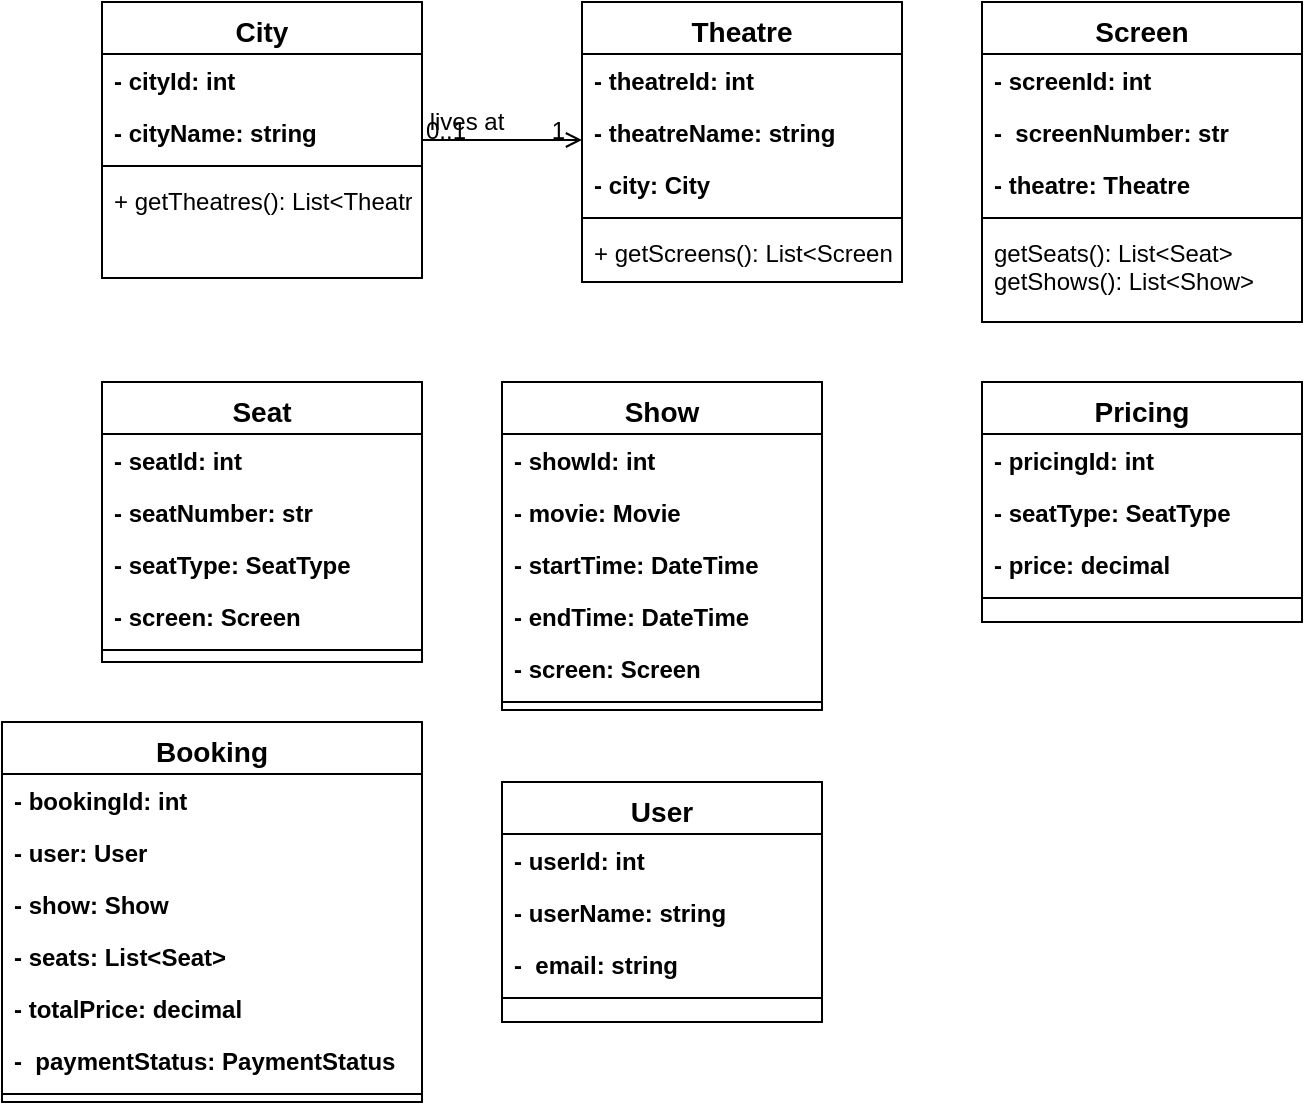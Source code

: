 <mxfile version="24.7.6">
  <diagram id="C5RBs43oDa-KdzZeNtuy" name="Page-1">
    <mxGraphModel dx="1050" dy="557" grid="1" gridSize="10" guides="1" tooltips="1" connect="1" arrows="1" fold="1" page="1" pageScale="1" pageWidth="827" pageHeight="1169" math="0" shadow="0">
      <root>
        <mxCell id="WIyWlLk6GJQsqaUBKTNV-0" />
        <mxCell id="WIyWlLk6GJQsqaUBKTNV-1" parent="WIyWlLk6GJQsqaUBKTNV-0" />
        <mxCell id="zkfFHV4jXpPFQw0GAbJ--0" value="City        " style="swimlane;fontStyle=1;align=center;verticalAlign=top;childLayout=stackLayout;horizontal=1;startSize=26;horizontalStack=0;resizeParent=1;resizeLast=0;collapsible=1;marginBottom=0;rounded=0;shadow=0;strokeWidth=1;fontSize=14;" parent="WIyWlLk6GJQsqaUBKTNV-1" vertex="1">
          <mxGeometry x="140" y="100" width="160" height="138" as="geometry">
            <mxRectangle x="230" y="140" width="160" height="26" as="alternateBounds" />
          </mxGeometry>
        </mxCell>
        <mxCell id="zkfFHV4jXpPFQw0GAbJ--1" value="- cityId: int" style="text;align=left;verticalAlign=top;spacingLeft=4;spacingRight=4;overflow=hidden;rotatable=0;points=[[0,0.5],[1,0.5]];portConstraint=eastwest;fontStyle=1" parent="zkfFHV4jXpPFQw0GAbJ--0" vertex="1">
          <mxGeometry y="26" width="160" height="26" as="geometry" />
        </mxCell>
        <mxCell id="zkfFHV4jXpPFQw0GAbJ--2" value="- cityName: string" style="text;align=left;verticalAlign=top;spacingLeft=4;spacingRight=4;overflow=hidden;rotatable=0;points=[[0,0.5],[1,0.5]];portConstraint=eastwest;rounded=0;shadow=0;html=0;fontStyle=1" parent="zkfFHV4jXpPFQw0GAbJ--0" vertex="1">
          <mxGeometry y="52" width="160" height="26" as="geometry" />
        </mxCell>
        <mxCell id="zkfFHV4jXpPFQw0GAbJ--4" value="" style="line;html=1;strokeWidth=1;align=left;verticalAlign=middle;spacingTop=-1;spacingLeft=3;spacingRight=3;rotatable=0;labelPosition=right;points=[];portConstraint=eastwest;" parent="zkfFHV4jXpPFQw0GAbJ--0" vertex="1">
          <mxGeometry y="78" width="160" height="8" as="geometry" />
        </mxCell>
        <mxCell id="zkfFHV4jXpPFQw0GAbJ--5" value="+ getTheatres(): List&lt;Theatre&gt;" style="text;align=left;verticalAlign=top;spacingLeft=4;spacingRight=4;overflow=hidden;rotatable=0;points=[[0,0.5],[1,0.5]];portConstraint=eastwest;" parent="zkfFHV4jXpPFQw0GAbJ--0" vertex="1">
          <mxGeometry y="86" width="160" height="26" as="geometry" />
        </mxCell>
        <mxCell id="zkfFHV4jXpPFQw0GAbJ--17" value="Theatre        " style="swimlane;fontStyle=1;align=center;verticalAlign=top;childLayout=stackLayout;horizontal=1;startSize=26;horizontalStack=0;resizeParent=1;resizeLast=0;collapsible=1;marginBottom=0;rounded=0;shadow=0;strokeWidth=1;fontSize=14;" parent="WIyWlLk6GJQsqaUBKTNV-1" vertex="1">
          <mxGeometry x="380" y="100" width="160" height="140" as="geometry">
            <mxRectangle x="550" y="140" width="160" height="26" as="alternateBounds" />
          </mxGeometry>
        </mxCell>
        <mxCell id="zkfFHV4jXpPFQw0GAbJ--18" value="- theatreId: int" style="text;align=left;verticalAlign=top;spacingLeft=4;spacingRight=4;overflow=hidden;rotatable=0;points=[[0,0.5],[1,0.5]];portConstraint=eastwest;fontStyle=1" parent="zkfFHV4jXpPFQw0GAbJ--17" vertex="1">
          <mxGeometry y="26" width="160" height="26" as="geometry" />
        </mxCell>
        <mxCell id="zkfFHV4jXpPFQw0GAbJ--19" value="- theatreName: string" style="text;align=left;verticalAlign=top;spacingLeft=4;spacingRight=4;overflow=hidden;rotatable=0;points=[[0,0.5],[1,0.5]];portConstraint=eastwest;rounded=0;shadow=0;html=0;fontStyle=1" parent="zkfFHV4jXpPFQw0GAbJ--17" vertex="1">
          <mxGeometry y="52" width="160" height="26" as="geometry" />
        </mxCell>
        <mxCell id="zkfFHV4jXpPFQw0GAbJ--20" value="- city: City" style="text;align=left;verticalAlign=top;spacingLeft=4;spacingRight=4;overflow=hidden;rotatable=0;points=[[0,0.5],[1,0.5]];portConstraint=eastwest;rounded=0;shadow=0;html=0;fontStyle=1" parent="zkfFHV4jXpPFQw0GAbJ--17" vertex="1">
          <mxGeometry y="78" width="160" height="26" as="geometry" />
        </mxCell>
        <mxCell id="zkfFHV4jXpPFQw0GAbJ--23" value="" style="line;html=1;strokeWidth=1;align=left;verticalAlign=middle;spacingTop=-1;spacingLeft=3;spacingRight=3;rotatable=0;labelPosition=right;points=[];portConstraint=eastwest;" parent="zkfFHV4jXpPFQw0GAbJ--17" vertex="1">
          <mxGeometry y="104" width="160" height="8" as="geometry" />
        </mxCell>
        <mxCell id="zkfFHV4jXpPFQw0GAbJ--24" value="+ getScreens(): List&lt;Screen&gt;" style="text;align=left;verticalAlign=top;spacingLeft=4;spacingRight=4;overflow=hidden;rotatable=0;points=[[0,0.5],[1,0.5]];portConstraint=eastwest;" parent="zkfFHV4jXpPFQw0GAbJ--17" vertex="1">
          <mxGeometry y="112" width="160" height="26" as="geometry" />
        </mxCell>
        <mxCell id="zkfFHV4jXpPFQw0GAbJ--26" value="" style="endArrow=open;shadow=0;strokeWidth=1;rounded=0;curved=0;endFill=1;edgeStyle=elbowEdgeStyle;elbow=vertical;" parent="WIyWlLk6GJQsqaUBKTNV-1" source="zkfFHV4jXpPFQw0GAbJ--0" target="zkfFHV4jXpPFQw0GAbJ--17" edge="1">
          <mxGeometry x="0.5" y="41" relative="1" as="geometry">
            <mxPoint x="300" y="172" as="sourcePoint" />
            <mxPoint x="460" y="172" as="targetPoint" />
            <mxPoint x="-40" y="32" as="offset" />
          </mxGeometry>
        </mxCell>
        <mxCell id="zkfFHV4jXpPFQw0GAbJ--27" value="0..1" style="resizable=0;align=left;verticalAlign=bottom;labelBackgroundColor=none;fontSize=12;" parent="zkfFHV4jXpPFQw0GAbJ--26" connectable="0" vertex="1">
          <mxGeometry x="-1" relative="1" as="geometry">
            <mxPoint y="4" as="offset" />
          </mxGeometry>
        </mxCell>
        <mxCell id="zkfFHV4jXpPFQw0GAbJ--28" value="1" style="resizable=0;align=right;verticalAlign=bottom;labelBackgroundColor=none;fontSize=12;" parent="zkfFHV4jXpPFQw0GAbJ--26" connectable="0" vertex="1">
          <mxGeometry x="1" relative="1" as="geometry">
            <mxPoint x="-7" y="4" as="offset" />
          </mxGeometry>
        </mxCell>
        <mxCell id="zkfFHV4jXpPFQw0GAbJ--29" value="lives at" style="text;html=1;resizable=0;points=[];;align=center;verticalAlign=middle;labelBackgroundColor=none;rounded=0;shadow=0;strokeWidth=1;fontSize=12;" parent="zkfFHV4jXpPFQw0GAbJ--26" vertex="1" connectable="0">
          <mxGeometry x="0.5" y="49" relative="1" as="geometry">
            <mxPoint x="-38" y="40" as="offset" />
          </mxGeometry>
        </mxCell>
        <mxCell id="J8RJq0_Uol7vgu5N-S-F-0" value="Screen                " style="swimlane;fontStyle=1;align=center;verticalAlign=top;childLayout=stackLayout;horizontal=1;startSize=26;horizontalStack=0;resizeParent=1;resizeLast=0;collapsible=1;marginBottom=0;rounded=0;shadow=0;strokeWidth=1;fontSize=14;" vertex="1" parent="WIyWlLk6GJQsqaUBKTNV-1">
          <mxGeometry x="580" y="100" width="160" height="160" as="geometry">
            <mxRectangle x="550" y="140" width="160" height="26" as="alternateBounds" />
          </mxGeometry>
        </mxCell>
        <mxCell id="J8RJq0_Uol7vgu5N-S-F-1" value="- screenId: int " style="text;align=left;verticalAlign=top;spacingLeft=4;spacingRight=4;overflow=hidden;rotatable=0;points=[[0,0.5],[1,0.5]];portConstraint=eastwest;fontStyle=1" vertex="1" parent="J8RJq0_Uol7vgu5N-S-F-0">
          <mxGeometry y="26" width="160" height="26" as="geometry" />
        </mxCell>
        <mxCell id="J8RJq0_Uol7vgu5N-S-F-2" value="-  screenNumber: str" style="text;align=left;verticalAlign=top;spacingLeft=4;spacingRight=4;overflow=hidden;rotatable=0;points=[[0,0.5],[1,0.5]];portConstraint=eastwest;rounded=0;shadow=0;html=0;fontStyle=1" vertex="1" parent="J8RJq0_Uol7vgu5N-S-F-0">
          <mxGeometry y="52" width="160" height="26" as="geometry" />
        </mxCell>
        <mxCell id="J8RJq0_Uol7vgu5N-S-F-3" value="- theatre: Theatre" style="text;align=left;verticalAlign=top;spacingLeft=4;spacingRight=4;overflow=hidden;rotatable=0;points=[[0,0.5],[1,0.5]];portConstraint=eastwest;rounded=0;shadow=0;html=0;fontStyle=1" vertex="1" parent="J8RJq0_Uol7vgu5N-S-F-0">
          <mxGeometry y="78" width="160" height="26" as="geometry" />
        </mxCell>
        <mxCell id="J8RJq0_Uol7vgu5N-S-F-4" value="" style="line;html=1;strokeWidth=1;align=left;verticalAlign=middle;spacingTop=-1;spacingLeft=3;spacingRight=3;rotatable=0;labelPosition=right;points=[];portConstraint=eastwest;" vertex="1" parent="J8RJq0_Uol7vgu5N-S-F-0">
          <mxGeometry y="104" width="160" height="8" as="geometry" />
        </mxCell>
        <mxCell id="J8RJq0_Uol7vgu5N-S-F-5" value="getSeats(): List&lt;Seat&gt;&#xa;getShows(): List&lt;Show&gt;" style="text;align=left;verticalAlign=top;spacingLeft=4;spacingRight=4;overflow=hidden;rotatable=0;points=[[0,0.5],[1,0.5]];portConstraint=eastwest;" vertex="1" parent="J8RJq0_Uol7vgu5N-S-F-0">
          <mxGeometry y="112" width="160" height="48" as="geometry" />
        </mxCell>
        <mxCell id="J8RJq0_Uol7vgu5N-S-F-6" value="Seat               " style="swimlane;fontStyle=1;align=center;verticalAlign=top;childLayout=stackLayout;horizontal=1;startSize=26;horizontalStack=0;resizeParent=1;resizeLast=0;collapsible=1;marginBottom=0;rounded=0;shadow=0;strokeWidth=1;fontSize=14;" vertex="1" parent="WIyWlLk6GJQsqaUBKTNV-1">
          <mxGeometry x="140" y="290" width="160" height="140" as="geometry">
            <mxRectangle x="550" y="140" width="160" height="26" as="alternateBounds" />
          </mxGeometry>
        </mxCell>
        <mxCell id="J8RJq0_Uol7vgu5N-S-F-7" value="- seatId: int " style="text;align=left;verticalAlign=top;spacingLeft=4;spacingRight=4;overflow=hidden;rotatable=0;points=[[0,0.5],[1,0.5]];portConstraint=eastwest;fontStyle=1" vertex="1" parent="J8RJq0_Uol7vgu5N-S-F-6">
          <mxGeometry y="26" width="160" height="26" as="geometry" />
        </mxCell>
        <mxCell id="J8RJq0_Uol7vgu5N-S-F-8" value="- seatNumber: str" style="text;align=left;verticalAlign=top;spacingLeft=4;spacingRight=4;overflow=hidden;rotatable=0;points=[[0,0.5],[1,0.5]];portConstraint=eastwest;rounded=0;shadow=0;html=0;fontStyle=1" vertex="1" parent="J8RJq0_Uol7vgu5N-S-F-6">
          <mxGeometry y="52" width="160" height="26" as="geometry" />
        </mxCell>
        <mxCell id="J8RJq0_Uol7vgu5N-S-F-9" value="- seatType: SeatType" style="text;align=left;verticalAlign=top;spacingLeft=4;spacingRight=4;overflow=hidden;rotatable=0;points=[[0,0.5],[1,0.5]];portConstraint=eastwest;rounded=0;shadow=0;html=0;fontStyle=1" vertex="1" parent="J8RJq0_Uol7vgu5N-S-F-6">
          <mxGeometry y="78" width="160" height="26" as="geometry" />
        </mxCell>
        <mxCell id="J8RJq0_Uol7vgu5N-S-F-12" value="- screen: Screen" style="text;align=left;verticalAlign=top;spacingLeft=4;spacingRight=4;overflow=hidden;rotatable=0;points=[[0,0.5],[1,0.5]];portConstraint=eastwest;rounded=0;shadow=0;html=0;fontStyle=1" vertex="1" parent="J8RJq0_Uol7vgu5N-S-F-6">
          <mxGeometry y="104" width="160" height="26" as="geometry" />
        </mxCell>
        <mxCell id="J8RJq0_Uol7vgu5N-S-F-10" value="" style="line;html=1;strokeWidth=1;align=left;verticalAlign=middle;spacingTop=-1;spacingLeft=3;spacingRight=3;rotatable=0;labelPosition=right;points=[];portConstraint=eastwest;" vertex="1" parent="J8RJq0_Uol7vgu5N-S-F-6">
          <mxGeometry y="130" width="160" height="8" as="geometry" />
        </mxCell>
        <mxCell id="J8RJq0_Uol7vgu5N-S-F-13" value="Show                       " style="swimlane;fontStyle=1;align=center;verticalAlign=top;childLayout=stackLayout;horizontal=1;startSize=26;horizontalStack=0;resizeParent=1;resizeLast=0;collapsible=1;marginBottom=0;rounded=0;shadow=0;strokeWidth=1;fontSize=14;" vertex="1" parent="WIyWlLk6GJQsqaUBKTNV-1">
          <mxGeometry x="340" y="290" width="160" height="164" as="geometry">
            <mxRectangle x="550" y="140" width="160" height="26" as="alternateBounds" />
          </mxGeometry>
        </mxCell>
        <mxCell id="J8RJq0_Uol7vgu5N-S-F-14" value="- showId: int " style="text;align=left;verticalAlign=top;spacingLeft=4;spacingRight=4;overflow=hidden;rotatable=0;points=[[0,0.5],[1,0.5]];portConstraint=eastwest;fontStyle=1" vertex="1" parent="J8RJq0_Uol7vgu5N-S-F-13">
          <mxGeometry y="26" width="160" height="26" as="geometry" />
        </mxCell>
        <mxCell id="J8RJq0_Uol7vgu5N-S-F-15" value="- movie: Movie " style="text;align=left;verticalAlign=top;spacingLeft=4;spacingRight=4;overflow=hidden;rotatable=0;points=[[0,0.5],[1,0.5]];portConstraint=eastwest;rounded=0;shadow=0;html=0;fontStyle=1" vertex="1" parent="J8RJq0_Uol7vgu5N-S-F-13">
          <mxGeometry y="52" width="160" height="26" as="geometry" />
        </mxCell>
        <mxCell id="J8RJq0_Uol7vgu5N-S-F-16" value="- startTime: DateTime" style="text;align=left;verticalAlign=top;spacingLeft=4;spacingRight=4;overflow=hidden;rotatable=0;points=[[0,0.5],[1,0.5]];portConstraint=eastwest;rounded=0;shadow=0;html=0;fontStyle=1" vertex="1" parent="J8RJq0_Uol7vgu5N-S-F-13">
          <mxGeometry y="78" width="160" height="26" as="geometry" />
        </mxCell>
        <mxCell id="J8RJq0_Uol7vgu5N-S-F-18" value="- endTime: DateTime" style="text;align=left;verticalAlign=top;spacingLeft=4;spacingRight=4;overflow=hidden;rotatable=0;points=[[0,0.5],[1,0.5]];portConstraint=eastwest;rounded=0;shadow=0;html=0;fontStyle=1" vertex="1" parent="J8RJq0_Uol7vgu5N-S-F-13">
          <mxGeometry y="104" width="160" height="26" as="geometry" />
        </mxCell>
        <mxCell id="J8RJq0_Uol7vgu5N-S-F-19" value="- screen: Screen" style="text;align=left;verticalAlign=top;spacingLeft=4;spacingRight=4;overflow=hidden;rotatable=0;points=[[0,0.5],[1,0.5]];portConstraint=eastwest;rounded=0;shadow=0;html=0;fontStyle=1" vertex="1" parent="J8RJq0_Uol7vgu5N-S-F-13">
          <mxGeometry y="130" width="160" height="26" as="geometry" />
        </mxCell>
        <mxCell id="J8RJq0_Uol7vgu5N-S-F-17" value="" style="line;html=1;strokeWidth=1;align=left;verticalAlign=middle;spacingTop=-1;spacingLeft=3;spacingRight=3;rotatable=0;labelPosition=right;points=[];portConstraint=eastwest;" vertex="1" parent="J8RJq0_Uol7vgu5N-S-F-13">
          <mxGeometry y="156" width="160" height="8" as="geometry" />
        </mxCell>
        <mxCell id="J8RJq0_Uol7vgu5N-S-F-20" value="Pricing                             " style="swimlane;fontStyle=1;align=center;verticalAlign=top;childLayout=stackLayout;horizontal=1;startSize=26;horizontalStack=0;resizeParent=1;resizeLast=0;collapsible=1;marginBottom=0;rounded=0;shadow=0;strokeWidth=1;fontSize=14;" vertex="1" parent="WIyWlLk6GJQsqaUBKTNV-1">
          <mxGeometry x="580" y="290" width="160" height="120" as="geometry">
            <mxRectangle x="550" y="140" width="160" height="26" as="alternateBounds" />
          </mxGeometry>
        </mxCell>
        <mxCell id="J8RJq0_Uol7vgu5N-S-F-21" value="- pricingId: int " style="text;align=left;verticalAlign=top;spacingLeft=4;spacingRight=4;overflow=hidden;rotatable=0;points=[[0,0.5],[1,0.5]];portConstraint=eastwest;fontStyle=1" vertex="1" parent="J8RJq0_Uol7vgu5N-S-F-20">
          <mxGeometry y="26" width="160" height="26" as="geometry" />
        </mxCell>
        <mxCell id="J8RJq0_Uol7vgu5N-S-F-22" value="- seatType: SeatType" style="text;align=left;verticalAlign=top;spacingLeft=4;spacingRight=4;overflow=hidden;rotatable=0;points=[[0,0.5],[1,0.5]];portConstraint=eastwest;rounded=0;shadow=0;html=0;fontStyle=1" vertex="1" parent="J8RJq0_Uol7vgu5N-S-F-20">
          <mxGeometry y="52" width="160" height="26" as="geometry" />
        </mxCell>
        <mxCell id="J8RJq0_Uol7vgu5N-S-F-23" value="- price: decimal " style="text;align=left;verticalAlign=top;spacingLeft=4;spacingRight=4;overflow=hidden;rotatable=0;points=[[0,0.5],[1,0.5]];portConstraint=eastwest;rounded=0;shadow=0;html=0;fontStyle=1" vertex="1" parent="J8RJq0_Uol7vgu5N-S-F-20">
          <mxGeometry y="78" width="160" height="26" as="geometry" />
        </mxCell>
        <mxCell id="J8RJq0_Uol7vgu5N-S-F-26" value="" style="line;html=1;strokeWidth=1;align=left;verticalAlign=middle;spacingTop=-1;spacingLeft=3;spacingRight=3;rotatable=0;labelPosition=right;points=[];portConstraint=eastwest;" vertex="1" parent="J8RJq0_Uol7vgu5N-S-F-20">
          <mxGeometry y="104" width="160" height="8" as="geometry" />
        </mxCell>
        <mxCell id="J8RJq0_Uol7vgu5N-S-F-27" value="Booking                               " style="swimlane;fontStyle=1;align=center;verticalAlign=top;childLayout=stackLayout;horizontal=1;startSize=26;horizontalStack=0;resizeParent=1;resizeLast=0;collapsible=1;marginBottom=0;rounded=0;shadow=0;strokeWidth=1;fontSize=14;" vertex="1" parent="WIyWlLk6GJQsqaUBKTNV-1">
          <mxGeometry x="90" y="460" width="210" height="190" as="geometry">
            <mxRectangle x="550" y="140" width="160" height="26" as="alternateBounds" />
          </mxGeometry>
        </mxCell>
        <mxCell id="J8RJq0_Uol7vgu5N-S-F-28" value="- bookingId: int" style="text;align=left;verticalAlign=top;spacingLeft=4;spacingRight=4;overflow=hidden;rotatable=0;points=[[0,0.5],[1,0.5]];portConstraint=eastwest;fontStyle=1" vertex="1" parent="J8RJq0_Uol7vgu5N-S-F-27">
          <mxGeometry y="26" width="210" height="26" as="geometry" />
        </mxCell>
        <mxCell id="J8RJq0_Uol7vgu5N-S-F-29" value="- user: User " style="text;align=left;verticalAlign=top;spacingLeft=4;spacingRight=4;overflow=hidden;rotatable=0;points=[[0,0.5],[1,0.5]];portConstraint=eastwest;rounded=0;shadow=0;html=0;fontStyle=1" vertex="1" parent="J8RJq0_Uol7vgu5N-S-F-27">
          <mxGeometry y="52" width="210" height="26" as="geometry" />
        </mxCell>
        <mxCell id="J8RJq0_Uol7vgu5N-S-F-30" value="- show: Show " style="text;align=left;verticalAlign=top;spacingLeft=4;spacingRight=4;overflow=hidden;rotatable=0;points=[[0,0.5],[1,0.5]];portConstraint=eastwest;rounded=0;shadow=0;html=0;fontStyle=1" vertex="1" parent="J8RJq0_Uol7vgu5N-S-F-27">
          <mxGeometry y="78" width="210" height="26" as="geometry" />
        </mxCell>
        <mxCell id="J8RJq0_Uol7vgu5N-S-F-31" value="- seats: List&lt;Seat&gt;" style="text;align=left;verticalAlign=top;spacingLeft=4;spacingRight=4;overflow=hidden;rotatable=0;points=[[0,0.5],[1,0.5]];portConstraint=eastwest;rounded=0;shadow=0;html=0;fontStyle=1" vertex="1" parent="J8RJq0_Uol7vgu5N-S-F-27">
          <mxGeometry y="104" width="210" height="26" as="geometry" />
        </mxCell>
        <mxCell id="J8RJq0_Uol7vgu5N-S-F-32" value="- totalPrice: decimal" style="text;align=left;verticalAlign=top;spacingLeft=4;spacingRight=4;overflow=hidden;rotatable=0;points=[[0,0.5],[1,0.5]];portConstraint=eastwest;rounded=0;shadow=0;html=0;fontStyle=1" vertex="1" parent="J8RJq0_Uol7vgu5N-S-F-27">
          <mxGeometry y="130" width="210" height="26" as="geometry" />
        </mxCell>
        <mxCell id="J8RJq0_Uol7vgu5N-S-F-34" value="-  paymentStatus: PaymentStatus" style="text;align=left;verticalAlign=top;spacingLeft=4;spacingRight=4;overflow=hidden;rotatable=0;points=[[0,0.5],[1,0.5]];portConstraint=eastwest;rounded=0;shadow=0;html=0;fontStyle=1" vertex="1" parent="J8RJq0_Uol7vgu5N-S-F-27">
          <mxGeometry y="156" width="210" height="26" as="geometry" />
        </mxCell>
        <mxCell id="J8RJq0_Uol7vgu5N-S-F-33" value="" style="line;html=1;strokeWidth=1;align=left;verticalAlign=middle;spacingTop=-1;spacingLeft=3;spacingRight=3;rotatable=0;labelPosition=right;points=[];portConstraint=eastwest;" vertex="1" parent="J8RJq0_Uol7vgu5N-S-F-27">
          <mxGeometry y="182" width="210" height="8" as="geometry" />
        </mxCell>
        <mxCell id="J8RJq0_Uol7vgu5N-S-F-35" value="User                                       " style="swimlane;fontStyle=1;align=center;verticalAlign=top;childLayout=stackLayout;horizontal=1;startSize=26;horizontalStack=0;resizeParent=1;resizeLast=0;collapsible=1;marginBottom=0;rounded=0;shadow=0;strokeWidth=1;fontSize=14;" vertex="1" parent="WIyWlLk6GJQsqaUBKTNV-1">
          <mxGeometry x="340" y="490" width="160" height="120" as="geometry">
            <mxRectangle x="550" y="140" width="160" height="26" as="alternateBounds" />
          </mxGeometry>
        </mxCell>
        <mxCell id="J8RJq0_Uol7vgu5N-S-F-36" value="- userId: int " style="text;align=left;verticalAlign=top;spacingLeft=4;spacingRight=4;overflow=hidden;rotatable=0;points=[[0,0.5],[1,0.5]];portConstraint=eastwest;fontStyle=1" vertex="1" parent="J8RJq0_Uol7vgu5N-S-F-35">
          <mxGeometry y="26" width="160" height="26" as="geometry" />
        </mxCell>
        <mxCell id="J8RJq0_Uol7vgu5N-S-F-37" value="- userName: string" style="text;align=left;verticalAlign=top;spacingLeft=4;spacingRight=4;overflow=hidden;rotatable=0;points=[[0,0.5],[1,0.5]];portConstraint=eastwest;rounded=0;shadow=0;html=0;fontStyle=1" vertex="1" parent="J8RJq0_Uol7vgu5N-S-F-35">
          <mxGeometry y="52" width="160" height="26" as="geometry" />
        </mxCell>
        <mxCell id="J8RJq0_Uol7vgu5N-S-F-38" value="-  email: string " style="text;align=left;verticalAlign=top;spacingLeft=4;spacingRight=4;overflow=hidden;rotatable=0;points=[[0,0.5],[1,0.5]];portConstraint=eastwest;rounded=0;shadow=0;html=0;fontStyle=1" vertex="1" parent="J8RJq0_Uol7vgu5N-S-F-35">
          <mxGeometry y="78" width="160" height="26" as="geometry" />
        </mxCell>
        <mxCell id="J8RJq0_Uol7vgu5N-S-F-39" value="" style="line;html=1;strokeWidth=1;align=left;verticalAlign=middle;spacingTop=-1;spacingLeft=3;spacingRight=3;rotatable=0;labelPosition=right;points=[];portConstraint=eastwest;" vertex="1" parent="J8RJq0_Uol7vgu5N-S-F-35">
          <mxGeometry y="104" width="160" height="8" as="geometry" />
        </mxCell>
      </root>
    </mxGraphModel>
  </diagram>
</mxfile>
